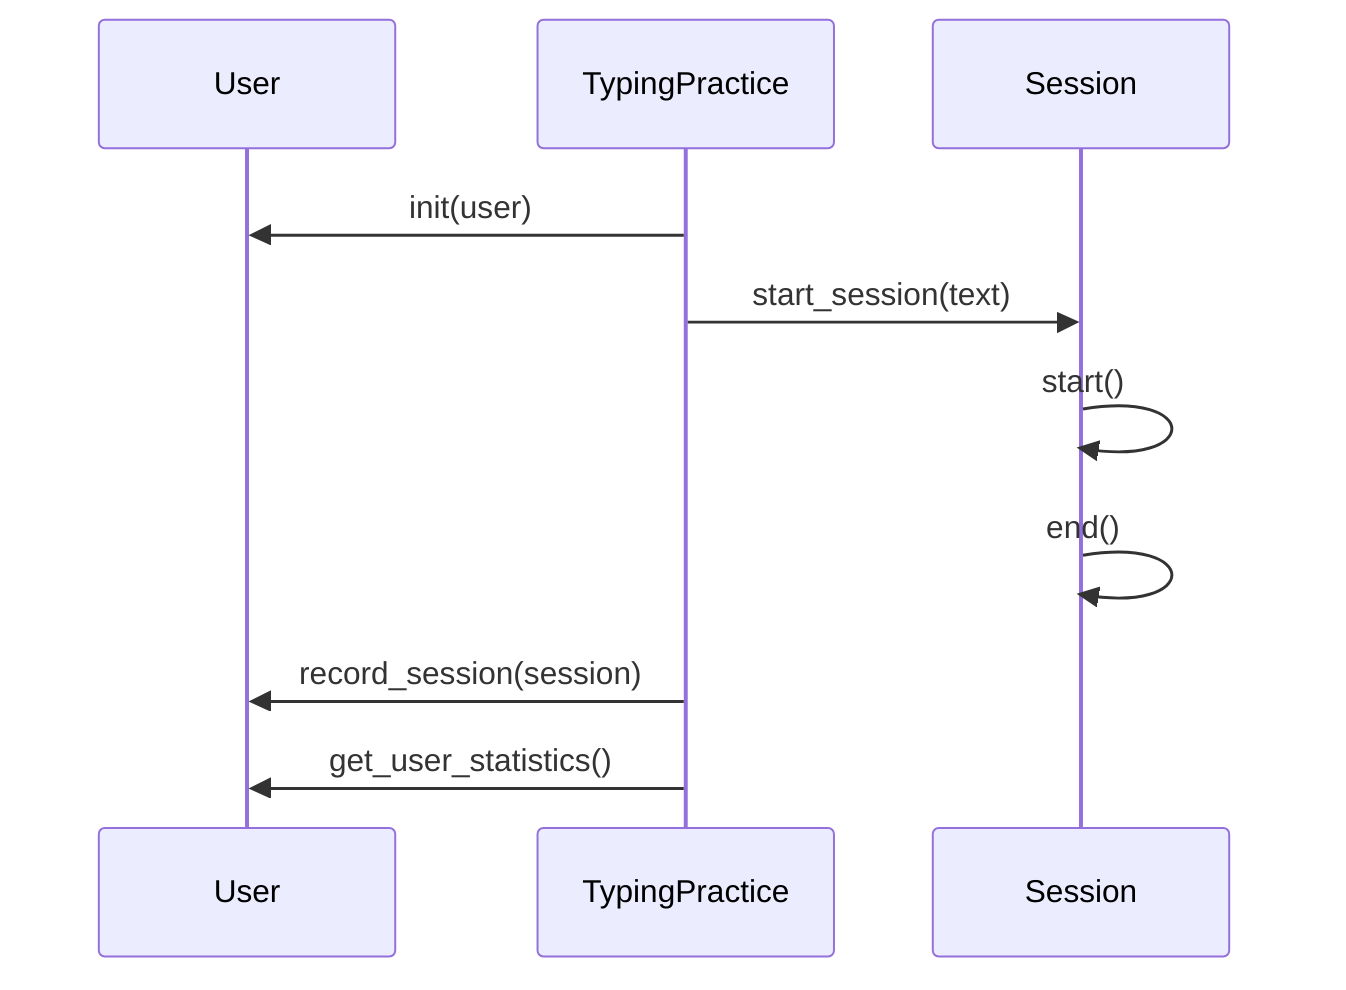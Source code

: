 sequenceDiagram
        participant U as User
        participant TP as TypingPractice
        participant S as Session
        TP->>U: init(user)
        TP->>S: start_session(text)
        S->>S: start()
        S->>S: end()
        TP->>U: record_session(session)
        TP->>U: get_user_statistics()